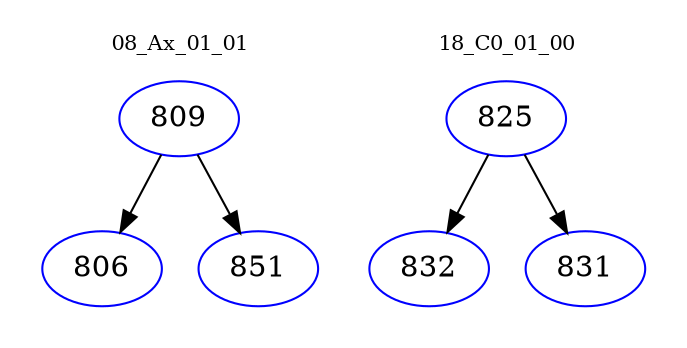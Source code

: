digraph{
subgraph cluster_0 {
color = white
label = "08_Ax_01_01";
fontsize=10;
T0_809 [label="809", color="blue"]
T0_809 -> T0_806 [color="black"]
T0_806 [label="806", color="blue"]
T0_809 -> T0_851 [color="black"]
T0_851 [label="851", color="blue"]
}
subgraph cluster_1 {
color = white
label = "18_C0_01_00";
fontsize=10;
T1_825 [label="825", color="blue"]
T1_825 -> T1_832 [color="black"]
T1_832 [label="832", color="blue"]
T1_825 -> T1_831 [color="black"]
T1_831 [label="831", color="blue"]
}
}
